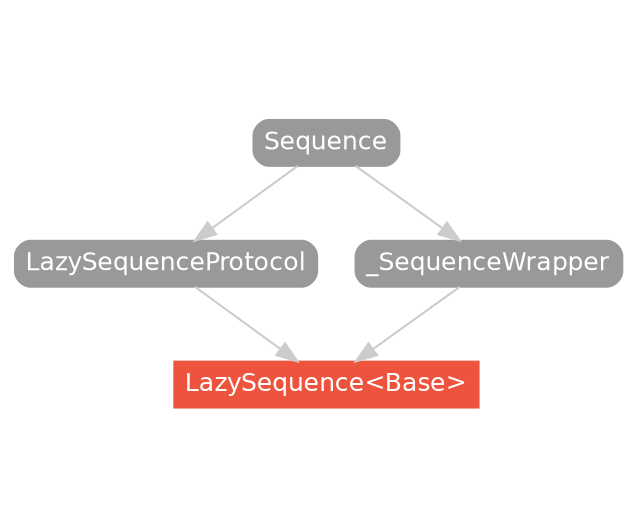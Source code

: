 strict digraph "LazySequence<Base> - Type Hierarchy - SwiftDoc.org" {
    pad="0.1,0.8"
    node [shape=box, style="filled,rounded", color="#999999", fillcolor="#999999", fontcolor=white, fontname=Helvetica, fontnames="Helvetica,sansserif", fontsize=12, margin="0.07,0.05", height="0.3"]
    edge [color="#cccccc"]
    "LazySequence<Base>" [URL="/type/LazySequence/", style="filled", fillcolor="#ee543d", color="#ee543d"]
    "LazySequenceProtocol" [URL="/protocol/LazySequenceProtocol/hierarchy/"]
    "Sequence" [URL="/protocol/Sequence/hierarchy/"]
    "_SequenceWrapper" [URL="/protocol/_SequenceWrapper/hierarchy/"]    "_SequenceWrapper" -> "LazySequence<Base>"
    "LazySequenceProtocol" -> "LazySequence<Base>"
    "Sequence" -> "_SequenceWrapper"
    "Sequence" -> "LazySequenceProtocol"
    subgraph Types {
        rank = max; "LazySequence<Base>";
    }
}